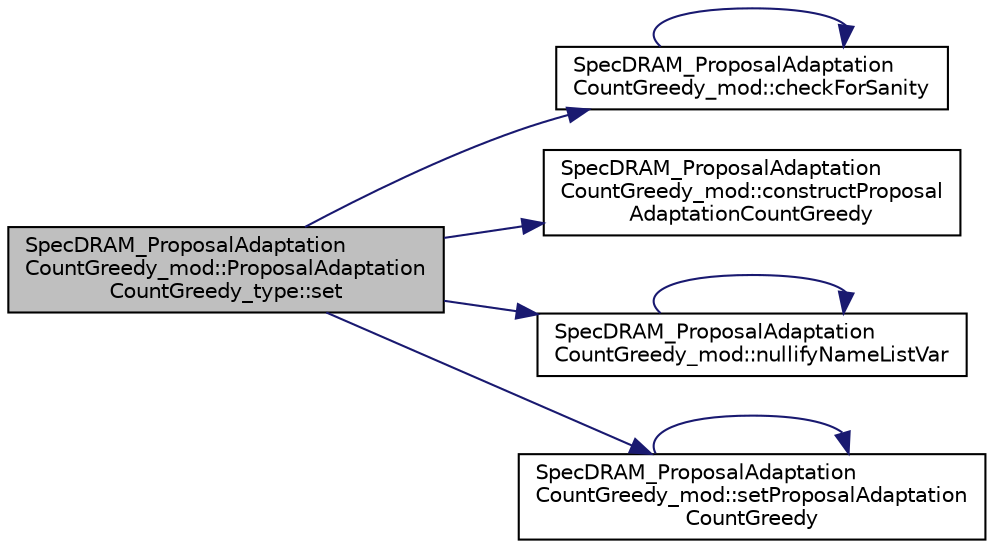 digraph "SpecDRAM_ProposalAdaptationCountGreedy_mod::ProposalAdaptationCountGreedy_type::set"
{
 // LATEX_PDF_SIZE
  edge [fontname="Helvetica",fontsize="10",labelfontname="Helvetica",labelfontsize="10"];
  node [fontname="Helvetica",fontsize="10",shape=record];
  rankdir="LR";
  Node1 [label="SpecDRAM_ProposalAdaptation\lCountGreedy_mod::ProposalAdaptation\lCountGreedy_type::set",height=0.2,width=0.4,color="black", fillcolor="grey75", style="filled", fontcolor="black",tooltip=" "];
  Node1 -> Node2 [color="midnightblue",fontsize="10",style="solid",fontname="Helvetica"];
  Node2 [label="SpecDRAM_ProposalAdaptation\lCountGreedy_mod::checkForSanity",height=0.2,width=0.4,color="black", fillcolor="white", style="filled",URL="$namespaceSpecDRAM__ProposalAdaptationCountGreedy__mod.html#a5cb88ab3fea0320094147cdfecfc7cf4",tooltip=" "];
  Node2 -> Node2 [color="midnightblue",fontsize="10",style="solid",fontname="Helvetica"];
  Node1 -> Node3 [color="midnightblue",fontsize="10",style="solid",fontname="Helvetica"];
  Node3 [label="SpecDRAM_ProposalAdaptation\lCountGreedy_mod::constructProposal\lAdaptationCountGreedy",height=0.2,width=0.4,color="black", fillcolor="white", style="filled",URL="$namespaceSpecDRAM__ProposalAdaptationCountGreedy__mod.html#a20121f08339f76f96c706daa93b973ed",tooltip=" "];
  Node1 -> Node4 [color="midnightblue",fontsize="10",style="solid",fontname="Helvetica"];
  Node4 [label="SpecDRAM_ProposalAdaptation\lCountGreedy_mod::nullifyNameListVar",height=0.2,width=0.4,color="black", fillcolor="white", style="filled",URL="$namespaceSpecDRAM__ProposalAdaptationCountGreedy__mod.html#a1c2a0119faed0e34adb91265b8936c40",tooltip=" "];
  Node4 -> Node4 [color="midnightblue",fontsize="10",style="solid",fontname="Helvetica"];
  Node1 -> Node5 [color="midnightblue",fontsize="10",style="solid",fontname="Helvetica"];
  Node5 [label="SpecDRAM_ProposalAdaptation\lCountGreedy_mod::setProposalAdaptation\lCountGreedy",height=0.2,width=0.4,color="black", fillcolor="white", style="filled",URL="$namespaceSpecDRAM__ProposalAdaptationCountGreedy__mod.html#a47db39f04adeff943f9acc239b60c4a4",tooltip=" "];
  Node5 -> Node5 [color="midnightblue",fontsize="10",style="solid",fontname="Helvetica"];
}
